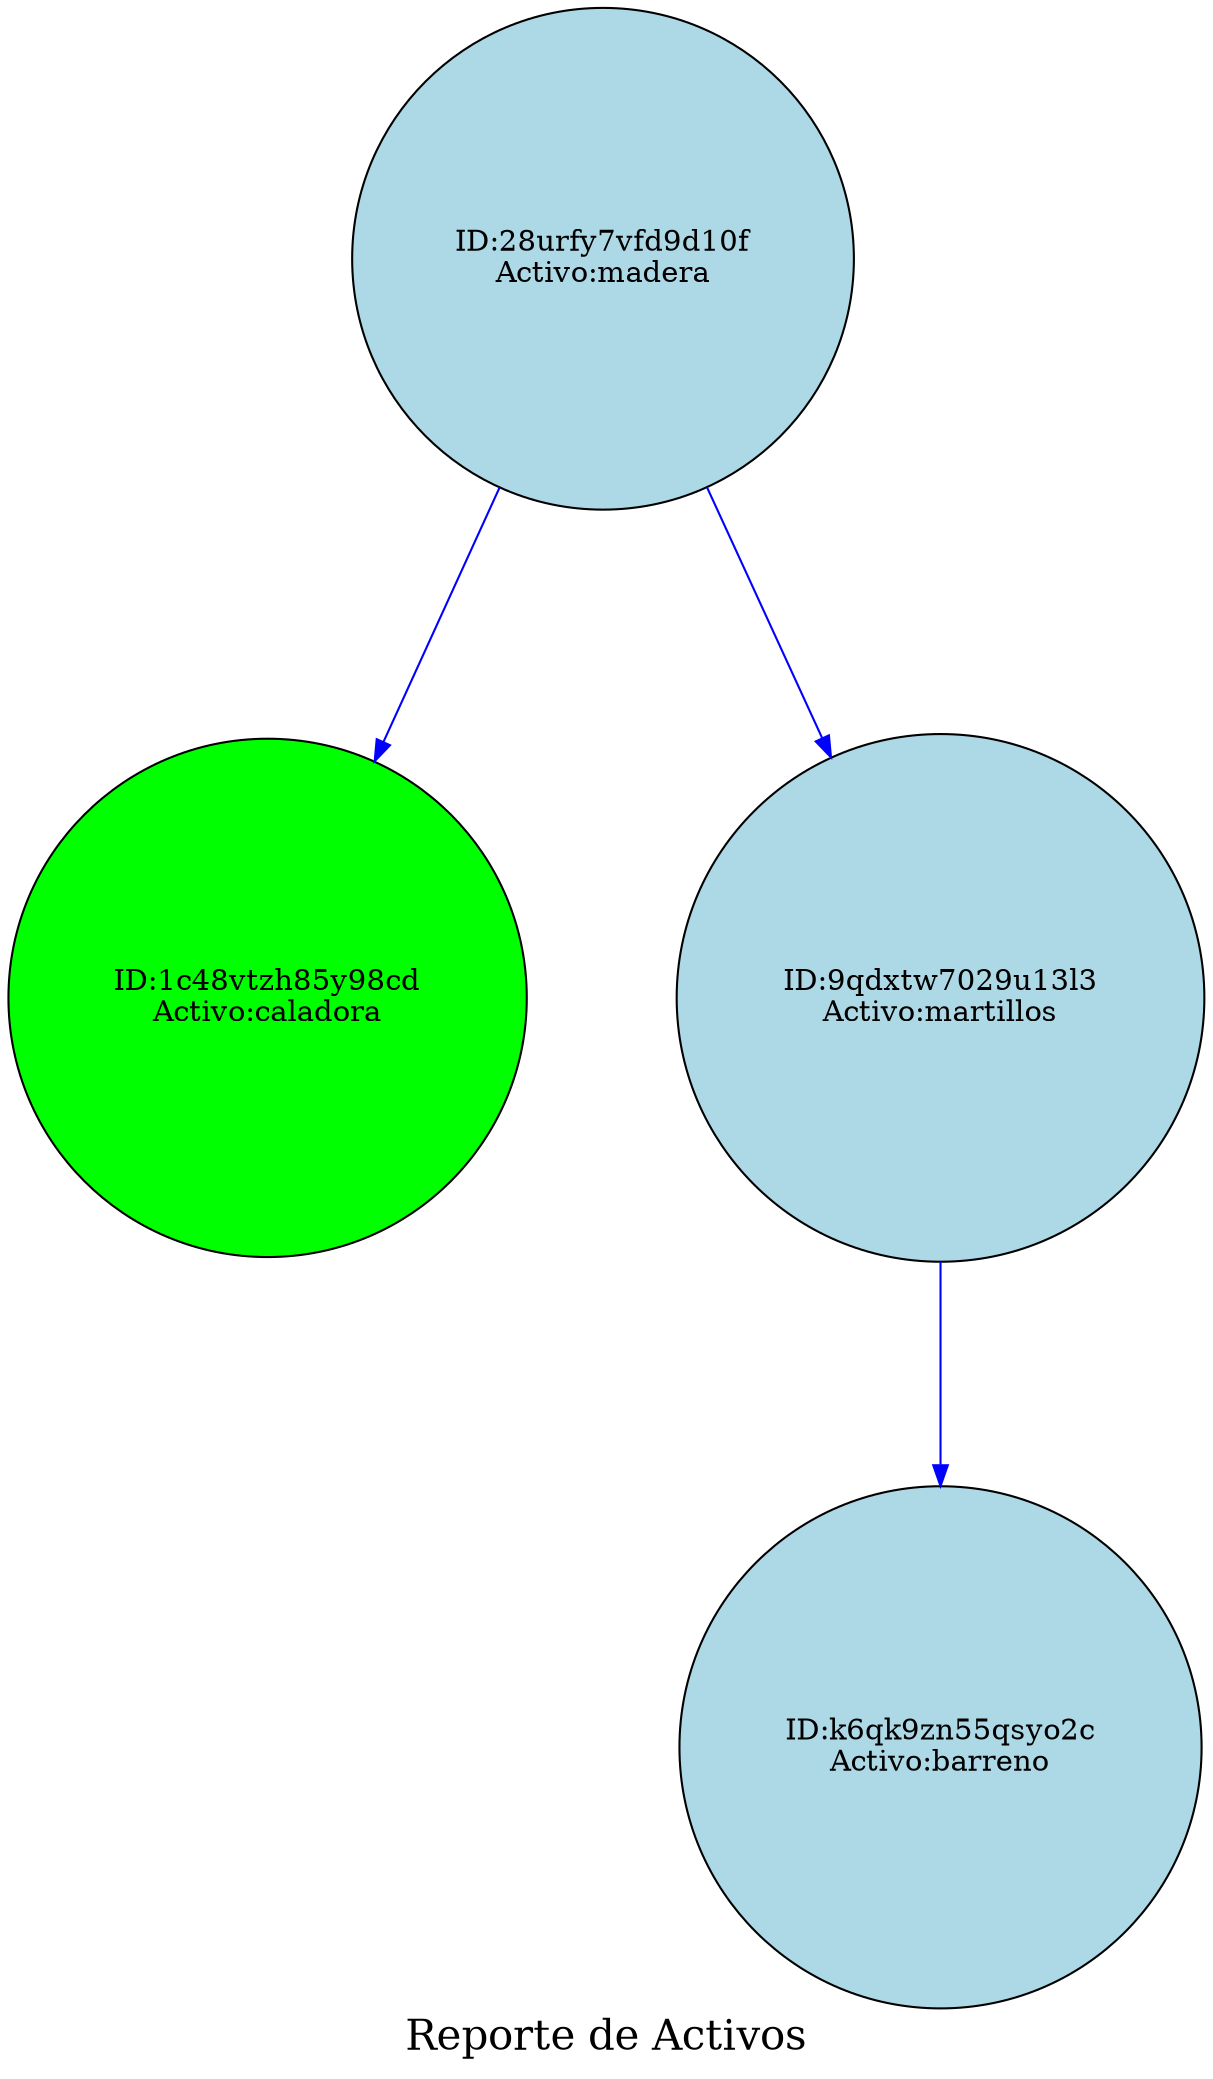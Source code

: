 digraph AVLTree {
    node [shape=circle,style=filled, fillcolor=lightblue, margin=0.2];
edge [style=solid, color=blue];
 graph [ranksep=1.5, nodesep=1];graph [label="Reporte de Activos", fontsize=20, fontcolor=black];
    "28urfy7vfd9d10f" [label="ID:28urfy7vfd9d10f
Activo:madera"];
    "28urfy7vfd9d10f" -> "1c48vtzh85y98cd";
    "1c48vtzh85y98cd" [label="ID:1c48vtzh85y98cd
Activo:caladora"  , style=filled, fillcolor=green];
    "28urfy7vfd9d10f" -> "9qdxtw7029u13l3";
    "9qdxtw7029u13l3" [label="ID:9qdxtw7029u13l3
Activo:martillos"];
    "9qdxtw7029u13l3" -> "k6qk9zn55qsyo2c";
    "k6qk9zn55qsyo2c" [label="ID:k6qk9zn55qsyo2c
Activo:barreno"];
}
